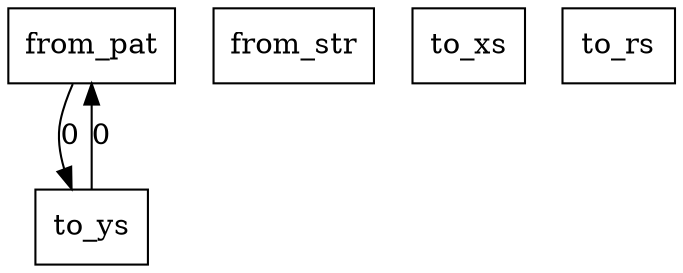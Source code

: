 digraph {
    graph [rankdir=TB
          ,bgcolor=transparent];
    node [shape=box
         ,fillcolor=white
         ,style=filled];
    0 [label=<from_pat>];
    1 [label=<from_str>];
    2 [label=<to_xs>];
    3 [label=<to_ys>];
    4 [label=<to_rs>];
    0 -> 3 [label=0];
    3 -> 0 [label=0];
}